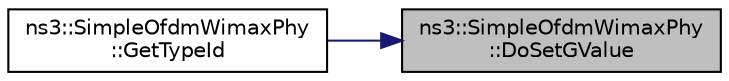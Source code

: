 digraph "ns3::SimpleOfdmWimaxPhy::DoSetGValue"
{
 // LATEX_PDF_SIZE
  edge [fontname="Helvetica",fontsize="10",labelfontname="Helvetica",labelfontsize="10"];
  node [fontname="Helvetica",fontsize="10",shape=record];
  rankdir="RL";
  Node1 [label="ns3::SimpleOfdmWimaxPhy\l::DoSetGValue",height=0.2,width=0.4,color="black", fillcolor="grey75", style="filled", fontcolor="black",tooltip="Set G value."];
  Node1 -> Node2 [dir="back",color="midnightblue",fontsize="10",style="solid",fontname="Helvetica"];
  Node2 [label="ns3::SimpleOfdmWimaxPhy\l::GetTypeId",height=0.2,width=0.4,color="black", fillcolor="white", style="filled",URL="$classns3_1_1_simple_ofdm_wimax_phy.html#a0c5b73edf9b3c13a0d6e0b80524561e8",tooltip="Get the type ID."];
}
